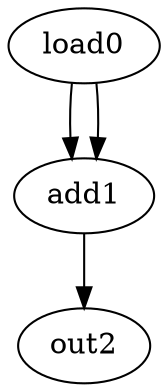 digraph G {
load0[opcode=load];
add1[opcode=add];
out2[opcode=output];
load0->add1[operand=0];
load0->add1[operand=1];
add1->out2[operand=0];
}
